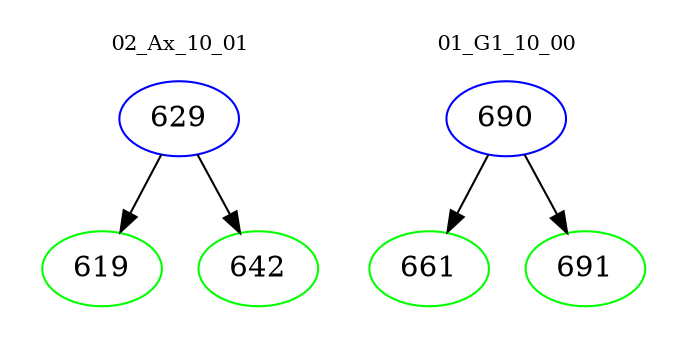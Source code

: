 digraph{
subgraph cluster_0 {
color = white
label = "02_Ax_10_01";
fontsize=10;
T0_629 [label="629", color="blue"]
T0_629 -> T0_619 [color="black"]
T0_619 [label="619", color="green"]
T0_629 -> T0_642 [color="black"]
T0_642 [label="642", color="green"]
}
subgraph cluster_1 {
color = white
label = "01_G1_10_00";
fontsize=10;
T1_690 [label="690", color="blue"]
T1_690 -> T1_661 [color="black"]
T1_661 [label="661", color="green"]
T1_690 -> T1_691 [color="black"]
T1_691 [label="691", color="green"]
}
}
